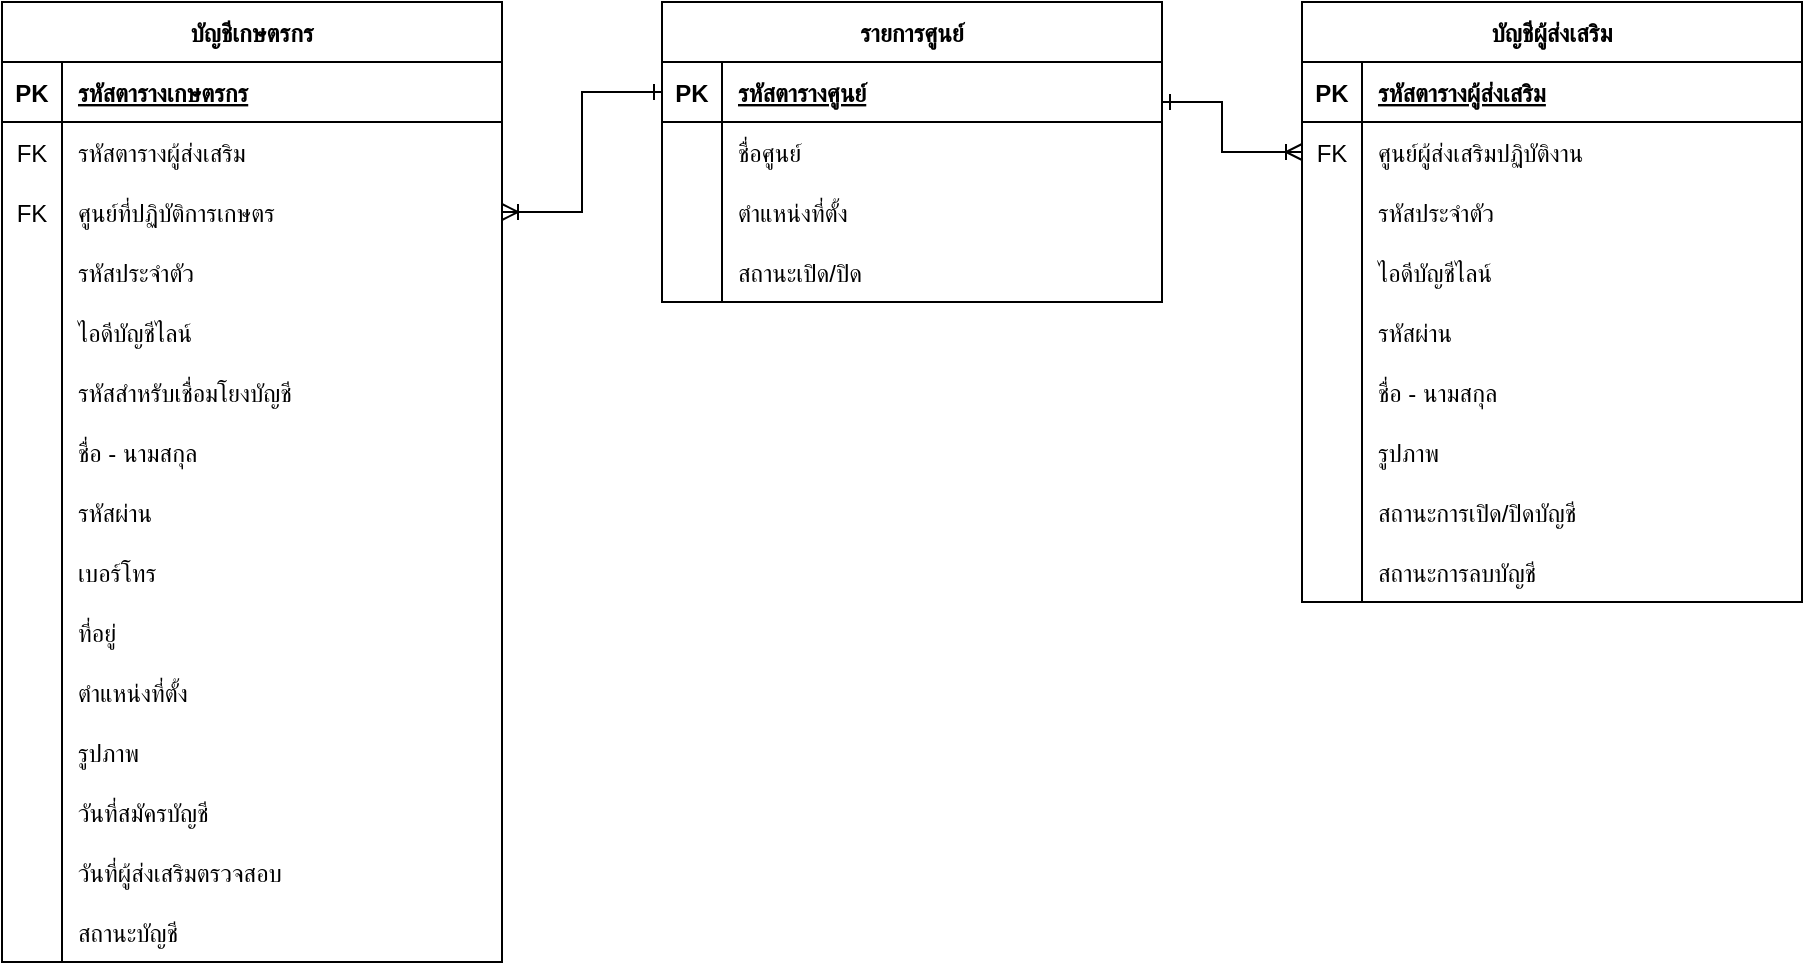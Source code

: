 <mxfile version="22.0.4" type="google">
  <diagram name="หน้า-1" id="Cu3fwMvCDPrrXKlW3Qr1">
    <mxGraphModel grid="1" page="1" gridSize="10" guides="1" tooltips="1" connect="1" arrows="1" fold="1" pageScale="1" pageWidth="827" pageHeight="1169" math="0" shadow="0">
      <root>
        <mxCell id="0" />
        <mxCell id="1" parent="0" />
        <mxCell id="KKC-uogGLHOaM2kBsAEY-1" value="บัญชีผู้ส่งเสริม" style="shape=table;startSize=30;container=1;collapsible=1;childLayout=tableLayout;fixedRows=1;rowLines=0;fontStyle=1;align=center;resizeLast=1;" vertex="1" parent="1">
          <mxGeometry x="-40" y="-200" width="250" height="300" as="geometry" />
        </mxCell>
        <mxCell id="KKC-uogGLHOaM2kBsAEY-2" value="" style="shape=partialRectangle;collapsible=0;dropTarget=0;pointerEvents=0;fillColor=none;points=[[0,0.5],[1,0.5]];portConstraint=eastwest;top=0;left=0;right=0;bottom=1;" vertex="1" parent="KKC-uogGLHOaM2kBsAEY-1">
          <mxGeometry y="30" width="250" height="30" as="geometry" />
        </mxCell>
        <mxCell id="KKC-uogGLHOaM2kBsAEY-3" value="PK" style="shape=partialRectangle;overflow=hidden;connectable=0;fillColor=none;top=0;left=0;bottom=0;right=0;fontStyle=1;" vertex="1" parent="KKC-uogGLHOaM2kBsAEY-2">
          <mxGeometry width="30" height="30" as="geometry">
            <mxRectangle width="30" height="30" as="alternateBounds" />
          </mxGeometry>
        </mxCell>
        <mxCell id="KKC-uogGLHOaM2kBsAEY-4" value="รหัสตารางผู้ส่งเสริม" style="shape=partialRectangle;overflow=hidden;connectable=0;fillColor=none;top=0;left=0;bottom=0;right=0;align=left;spacingLeft=6;fontStyle=5;" vertex="1" parent="KKC-uogGLHOaM2kBsAEY-2">
          <mxGeometry x="30" width="220" height="30" as="geometry">
            <mxRectangle width="220" height="30" as="alternateBounds" />
          </mxGeometry>
        </mxCell>
        <mxCell id="KKC-uogGLHOaM2kBsAEY-5" value="" style="shape=partialRectangle;collapsible=0;dropTarget=0;pointerEvents=0;fillColor=none;points=[[0,0.5],[1,0.5]];portConstraint=eastwest;top=0;left=0;right=0;bottom=0;" vertex="1" parent="KKC-uogGLHOaM2kBsAEY-1">
          <mxGeometry y="60" width="250" height="30" as="geometry" />
        </mxCell>
        <mxCell id="KKC-uogGLHOaM2kBsAEY-6" value="FK" style="shape=partialRectangle;overflow=hidden;connectable=0;fillColor=none;top=0;left=0;bottom=0;right=0;" vertex="1" parent="KKC-uogGLHOaM2kBsAEY-5">
          <mxGeometry width="30" height="30" as="geometry">
            <mxRectangle width="30" height="30" as="alternateBounds" />
          </mxGeometry>
        </mxCell>
        <mxCell id="KKC-uogGLHOaM2kBsAEY-7" value="ศูนย์ผู้ส่งเสริมปฏิบัติงาน" style="shape=partialRectangle;overflow=hidden;connectable=0;fillColor=none;top=0;left=0;bottom=0;right=0;align=left;spacingLeft=6;" vertex="1" parent="KKC-uogGLHOaM2kBsAEY-5">
          <mxGeometry x="30" width="220" height="30" as="geometry">
            <mxRectangle width="220" height="30" as="alternateBounds" />
          </mxGeometry>
        </mxCell>
        <mxCell id="KKC-uogGLHOaM2kBsAEY-8" style="shape=partialRectangle;collapsible=0;dropTarget=0;pointerEvents=0;fillColor=none;points=[[0,0.5],[1,0.5]];portConstraint=eastwest;top=0;left=0;right=0;bottom=0;" vertex="1" parent="KKC-uogGLHOaM2kBsAEY-1">
          <mxGeometry y="90" width="250" height="30" as="geometry" />
        </mxCell>
        <mxCell id="KKC-uogGLHOaM2kBsAEY-9" style="shape=partialRectangle;overflow=hidden;connectable=0;fillColor=none;top=0;left=0;bottom=0;right=0;" vertex="1" parent="KKC-uogGLHOaM2kBsAEY-8">
          <mxGeometry width="30" height="30" as="geometry">
            <mxRectangle width="30" height="30" as="alternateBounds" />
          </mxGeometry>
        </mxCell>
        <mxCell id="KKC-uogGLHOaM2kBsAEY-10" value="รหัสประจำตัว" style="shape=partialRectangle;overflow=hidden;connectable=0;fillColor=none;top=0;left=0;bottom=0;right=0;align=left;spacingLeft=6;" vertex="1" parent="KKC-uogGLHOaM2kBsAEY-8">
          <mxGeometry x="30" width="220" height="30" as="geometry">
            <mxRectangle width="220" height="30" as="alternateBounds" />
          </mxGeometry>
        </mxCell>
        <mxCell id="KKC-uogGLHOaM2kBsAEY-11" style="shape=partialRectangle;collapsible=0;dropTarget=0;pointerEvents=0;fillColor=none;points=[[0,0.5],[1,0.5]];portConstraint=eastwest;top=0;left=0;right=0;bottom=0;" vertex="1" parent="KKC-uogGLHOaM2kBsAEY-1">
          <mxGeometry y="120" width="250" height="30" as="geometry" />
        </mxCell>
        <mxCell id="KKC-uogGLHOaM2kBsAEY-12" style="shape=partialRectangle;overflow=hidden;connectable=0;fillColor=none;top=0;left=0;bottom=0;right=0;" vertex="1" parent="KKC-uogGLHOaM2kBsAEY-11">
          <mxGeometry width="30" height="30" as="geometry">
            <mxRectangle width="30" height="30" as="alternateBounds" />
          </mxGeometry>
        </mxCell>
        <mxCell id="KKC-uogGLHOaM2kBsAEY-13" value="ไอดีบัญชีไลน์" style="shape=partialRectangle;overflow=hidden;connectable=0;fillColor=none;top=0;left=0;bottom=0;right=0;align=left;spacingLeft=6;" vertex="1" parent="KKC-uogGLHOaM2kBsAEY-11">
          <mxGeometry x="30" width="220" height="30" as="geometry">
            <mxRectangle width="220" height="30" as="alternateBounds" />
          </mxGeometry>
        </mxCell>
        <mxCell id="KKC-uogGLHOaM2kBsAEY-14" style="shape=partialRectangle;collapsible=0;dropTarget=0;pointerEvents=0;fillColor=none;points=[[0,0.5],[1,0.5]];portConstraint=eastwest;top=0;left=0;right=0;bottom=0;" vertex="1" parent="KKC-uogGLHOaM2kBsAEY-1">
          <mxGeometry y="150" width="250" height="30" as="geometry" />
        </mxCell>
        <mxCell id="KKC-uogGLHOaM2kBsAEY-15" style="shape=partialRectangle;overflow=hidden;connectable=0;fillColor=none;top=0;left=0;bottom=0;right=0;" vertex="1" parent="KKC-uogGLHOaM2kBsAEY-14">
          <mxGeometry width="30" height="30" as="geometry">
            <mxRectangle width="30" height="30" as="alternateBounds" />
          </mxGeometry>
        </mxCell>
        <mxCell id="KKC-uogGLHOaM2kBsAEY-16" value="รหัสผ่าน" style="shape=partialRectangle;overflow=hidden;connectable=0;fillColor=none;top=0;left=0;bottom=0;right=0;align=left;spacingLeft=6;" vertex="1" parent="KKC-uogGLHOaM2kBsAEY-14">
          <mxGeometry x="30" width="220" height="30" as="geometry">
            <mxRectangle width="220" height="30" as="alternateBounds" />
          </mxGeometry>
        </mxCell>
        <mxCell id="KKC-uogGLHOaM2kBsAEY-17" style="shape=partialRectangle;collapsible=0;dropTarget=0;pointerEvents=0;fillColor=none;points=[[0,0.5],[1,0.5]];portConstraint=eastwest;top=0;left=0;right=0;bottom=0;" vertex="1" parent="KKC-uogGLHOaM2kBsAEY-1">
          <mxGeometry y="180" width="250" height="30" as="geometry" />
        </mxCell>
        <mxCell id="KKC-uogGLHOaM2kBsAEY-18" value="" style="shape=partialRectangle;overflow=hidden;connectable=0;fillColor=none;top=0;left=0;bottom=0;right=0;" vertex="1" parent="KKC-uogGLHOaM2kBsAEY-17">
          <mxGeometry width="30" height="30" as="geometry">
            <mxRectangle width="30" height="30" as="alternateBounds" />
          </mxGeometry>
        </mxCell>
        <mxCell id="KKC-uogGLHOaM2kBsAEY-19" value="ชื่อ - นามสกุล" style="shape=partialRectangle;overflow=hidden;connectable=0;fillColor=none;top=0;left=0;bottom=0;right=0;align=left;spacingLeft=6;" vertex="1" parent="KKC-uogGLHOaM2kBsAEY-17">
          <mxGeometry x="30" width="220" height="30" as="geometry">
            <mxRectangle width="220" height="30" as="alternateBounds" />
          </mxGeometry>
        </mxCell>
        <mxCell id="KKC-uogGLHOaM2kBsAEY-20" style="shape=partialRectangle;collapsible=0;dropTarget=0;pointerEvents=0;fillColor=none;points=[[0,0.5],[1,0.5]];portConstraint=eastwest;top=0;left=0;right=0;bottom=0;" vertex="1" parent="KKC-uogGLHOaM2kBsAEY-1">
          <mxGeometry y="210" width="250" height="30" as="geometry" />
        </mxCell>
        <mxCell id="KKC-uogGLHOaM2kBsAEY-21" style="shape=partialRectangle;overflow=hidden;connectable=0;fillColor=none;top=0;left=0;bottom=0;right=0;" vertex="1" parent="KKC-uogGLHOaM2kBsAEY-20">
          <mxGeometry width="30" height="30" as="geometry">
            <mxRectangle width="30" height="30" as="alternateBounds" />
          </mxGeometry>
        </mxCell>
        <mxCell id="KKC-uogGLHOaM2kBsAEY-22" value="รูปภาพ" style="shape=partialRectangle;overflow=hidden;connectable=0;fillColor=none;top=0;left=0;bottom=0;right=0;align=left;spacingLeft=6;" vertex="1" parent="KKC-uogGLHOaM2kBsAEY-20">
          <mxGeometry x="30" width="220" height="30" as="geometry">
            <mxRectangle width="220" height="30" as="alternateBounds" />
          </mxGeometry>
        </mxCell>
        <mxCell id="KKC-uogGLHOaM2kBsAEY-23" style="shape=partialRectangle;collapsible=0;dropTarget=0;pointerEvents=0;fillColor=none;points=[[0,0.5],[1,0.5]];portConstraint=eastwest;top=0;left=0;right=0;bottom=0;" vertex="1" parent="KKC-uogGLHOaM2kBsAEY-1">
          <mxGeometry y="240" width="250" height="30" as="geometry" />
        </mxCell>
        <mxCell id="KKC-uogGLHOaM2kBsAEY-24" style="shape=partialRectangle;overflow=hidden;connectable=0;fillColor=none;top=0;left=0;bottom=0;right=0;" vertex="1" parent="KKC-uogGLHOaM2kBsAEY-23">
          <mxGeometry width="30" height="30" as="geometry">
            <mxRectangle width="30" height="30" as="alternateBounds" />
          </mxGeometry>
        </mxCell>
        <mxCell id="KKC-uogGLHOaM2kBsAEY-25" value="สถานะการเปิด/ปิดบัญชี" style="shape=partialRectangle;overflow=hidden;connectable=0;fillColor=none;top=0;left=0;bottom=0;right=0;align=left;spacingLeft=6;" vertex="1" parent="KKC-uogGLHOaM2kBsAEY-23">
          <mxGeometry x="30" width="220" height="30" as="geometry">
            <mxRectangle width="220" height="30" as="alternateBounds" />
          </mxGeometry>
        </mxCell>
        <mxCell id="KKC-uogGLHOaM2kBsAEY-26" style="shape=partialRectangle;collapsible=0;dropTarget=0;pointerEvents=0;fillColor=none;points=[[0,0.5],[1,0.5]];portConstraint=eastwest;top=0;left=0;right=0;bottom=0;" vertex="1" parent="KKC-uogGLHOaM2kBsAEY-1">
          <mxGeometry y="270" width="250" height="30" as="geometry" />
        </mxCell>
        <mxCell id="KKC-uogGLHOaM2kBsAEY-27" style="shape=partialRectangle;overflow=hidden;connectable=0;fillColor=none;top=0;left=0;bottom=0;right=0;" vertex="1" parent="KKC-uogGLHOaM2kBsAEY-26">
          <mxGeometry width="30" height="30" as="geometry">
            <mxRectangle width="30" height="30" as="alternateBounds" />
          </mxGeometry>
        </mxCell>
        <mxCell id="KKC-uogGLHOaM2kBsAEY-28" value="สถานะการลบบัญชี" style="shape=partialRectangle;overflow=hidden;connectable=0;fillColor=none;top=0;left=0;bottom=0;right=0;align=left;spacingLeft=6;" vertex="1" parent="KKC-uogGLHOaM2kBsAEY-26">
          <mxGeometry x="30" width="220" height="30" as="geometry">
            <mxRectangle width="220" height="30" as="alternateBounds" />
          </mxGeometry>
        </mxCell>
        <mxCell id="KKC-uogGLHOaM2kBsAEY-29" value="รายการศูนย์" style="shape=table;startSize=30;container=1;collapsible=1;childLayout=tableLayout;fixedRows=1;rowLines=0;fontStyle=1;align=center;resizeLast=1;" vertex="1" parent="1">
          <mxGeometry x="-360" y="-200" width="250" height="150" as="geometry" />
        </mxCell>
        <mxCell id="KKC-uogGLHOaM2kBsAEY-30" value="" style="shape=partialRectangle;collapsible=0;dropTarget=0;pointerEvents=0;fillColor=none;points=[[0,0.5],[1,0.5]];portConstraint=eastwest;top=0;left=0;right=0;bottom=1;" vertex="1" parent="KKC-uogGLHOaM2kBsAEY-29">
          <mxGeometry y="30" width="250" height="30" as="geometry" />
        </mxCell>
        <mxCell id="KKC-uogGLHOaM2kBsAEY-31" value="PK" style="shape=partialRectangle;overflow=hidden;connectable=0;fillColor=none;top=0;left=0;bottom=0;right=0;fontStyle=1;" vertex="1" parent="KKC-uogGLHOaM2kBsAEY-30">
          <mxGeometry width="30" height="30" as="geometry">
            <mxRectangle width="30" height="30" as="alternateBounds" />
          </mxGeometry>
        </mxCell>
        <mxCell id="KKC-uogGLHOaM2kBsAEY-32" value="รหัสตารางศูนย์" style="shape=partialRectangle;overflow=hidden;connectable=0;fillColor=none;top=0;left=0;bottom=0;right=0;align=left;spacingLeft=6;fontStyle=5;" vertex="1" parent="KKC-uogGLHOaM2kBsAEY-30">
          <mxGeometry x="30" width="220" height="30" as="geometry">
            <mxRectangle width="220" height="30" as="alternateBounds" />
          </mxGeometry>
        </mxCell>
        <mxCell id="KKC-uogGLHOaM2kBsAEY-33" value="" style="shape=partialRectangle;collapsible=0;dropTarget=0;pointerEvents=0;fillColor=none;points=[[0,0.5],[1,0.5]];portConstraint=eastwest;top=0;left=0;right=0;bottom=0;" vertex="1" parent="KKC-uogGLHOaM2kBsAEY-29">
          <mxGeometry y="60" width="250" height="30" as="geometry" />
        </mxCell>
        <mxCell id="KKC-uogGLHOaM2kBsAEY-34" value="" style="shape=partialRectangle;overflow=hidden;connectable=0;fillColor=none;top=0;left=0;bottom=0;right=0;" vertex="1" parent="KKC-uogGLHOaM2kBsAEY-33">
          <mxGeometry width="30" height="30" as="geometry">
            <mxRectangle width="30" height="30" as="alternateBounds" />
          </mxGeometry>
        </mxCell>
        <mxCell id="KKC-uogGLHOaM2kBsAEY-35" value="ชื่อศูนย์" style="shape=partialRectangle;overflow=hidden;connectable=0;fillColor=none;top=0;left=0;bottom=0;right=0;align=left;spacingLeft=6;" vertex="1" parent="KKC-uogGLHOaM2kBsAEY-33">
          <mxGeometry x="30" width="220" height="30" as="geometry">
            <mxRectangle width="220" height="30" as="alternateBounds" />
          </mxGeometry>
        </mxCell>
        <mxCell id="KKC-uogGLHOaM2kBsAEY-36" style="shape=partialRectangle;collapsible=0;dropTarget=0;pointerEvents=0;fillColor=none;points=[[0,0.5],[1,0.5]];portConstraint=eastwest;top=0;left=0;right=0;bottom=0;" vertex="1" parent="KKC-uogGLHOaM2kBsAEY-29">
          <mxGeometry y="90" width="250" height="30" as="geometry" />
        </mxCell>
        <mxCell id="KKC-uogGLHOaM2kBsAEY-37" value="" style="shape=partialRectangle;overflow=hidden;connectable=0;fillColor=none;top=0;left=0;bottom=0;right=0;" vertex="1" parent="KKC-uogGLHOaM2kBsAEY-36">
          <mxGeometry width="30" height="30" as="geometry">
            <mxRectangle width="30" height="30" as="alternateBounds" />
          </mxGeometry>
        </mxCell>
        <mxCell id="KKC-uogGLHOaM2kBsAEY-38" value="ตำแหน่งที่ตั้ง" style="shape=partialRectangle;overflow=hidden;connectable=0;fillColor=none;top=0;left=0;bottom=0;right=0;align=left;spacingLeft=6;" vertex="1" parent="KKC-uogGLHOaM2kBsAEY-36">
          <mxGeometry x="30" width="220" height="30" as="geometry">
            <mxRectangle width="220" height="30" as="alternateBounds" />
          </mxGeometry>
        </mxCell>
        <mxCell id="KKC-uogGLHOaM2kBsAEY-39" style="shape=partialRectangle;collapsible=0;dropTarget=0;pointerEvents=0;fillColor=none;points=[[0,0.5],[1,0.5]];portConstraint=eastwest;top=0;left=0;right=0;bottom=0;" vertex="1" parent="KKC-uogGLHOaM2kBsAEY-29">
          <mxGeometry y="120" width="250" height="30" as="geometry" />
        </mxCell>
        <mxCell id="KKC-uogGLHOaM2kBsAEY-40" style="shape=partialRectangle;overflow=hidden;connectable=0;fillColor=none;top=0;left=0;bottom=0;right=0;" vertex="1" parent="KKC-uogGLHOaM2kBsAEY-39">
          <mxGeometry width="30" height="30" as="geometry">
            <mxRectangle width="30" height="30" as="alternateBounds" />
          </mxGeometry>
        </mxCell>
        <mxCell id="KKC-uogGLHOaM2kBsAEY-41" value="สถานะเปิด/ปิด" style="shape=partialRectangle;overflow=hidden;connectable=0;fillColor=none;top=0;left=0;bottom=0;right=0;align=left;spacingLeft=6;" vertex="1" parent="KKC-uogGLHOaM2kBsAEY-39">
          <mxGeometry x="30" width="220" height="30" as="geometry">
            <mxRectangle width="220" height="30" as="alternateBounds" />
          </mxGeometry>
        </mxCell>
        <mxCell id="KKC-uogGLHOaM2kBsAEY-42" value="บัญชีเกษตรกร" style="shape=table;startSize=30;container=1;collapsible=1;childLayout=tableLayout;fixedRows=1;rowLines=0;fontStyle=1;align=center;resizeLast=1;flipH=0;flipV=0;direction=east;" vertex="1" parent="1">
          <mxGeometry x="-690" y="-200" width="250" height="480" as="geometry">
            <mxRectangle x="-670" y="200" width="90" height="30" as="alternateBounds" />
          </mxGeometry>
        </mxCell>
        <mxCell id="KKC-uogGLHOaM2kBsAEY-43" value="" style="shape=partialRectangle;collapsible=0;dropTarget=0;pointerEvents=0;fillColor=none;points=[[0,0.5],[1,0.5]];portConstraint=eastwest;top=0;left=0;right=0;bottom=1;" vertex="1" parent="KKC-uogGLHOaM2kBsAEY-42">
          <mxGeometry y="30" width="250" height="30" as="geometry" />
        </mxCell>
        <mxCell id="KKC-uogGLHOaM2kBsAEY-44" value="PK" style="shape=partialRectangle;overflow=hidden;connectable=0;fillColor=none;top=0;left=0;bottom=0;right=0;fontStyle=1;" vertex="1" parent="KKC-uogGLHOaM2kBsAEY-43">
          <mxGeometry width="30" height="30" as="geometry">
            <mxRectangle width="30" height="30" as="alternateBounds" />
          </mxGeometry>
        </mxCell>
        <mxCell id="KKC-uogGLHOaM2kBsAEY-45" value="รหัสตารางเกษตรกร" style="shape=partialRectangle;overflow=hidden;connectable=0;fillColor=none;top=0;left=0;bottom=0;right=0;align=left;spacingLeft=6;fontStyle=5;flipV=0;flipH=1;" vertex="1" parent="KKC-uogGLHOaM2kBsAEY-43">
          <mxGeometry x="30" width="220" height="30" as="geometry">
            <mxRectangle width="220" height="30" as="alternateBounds" />
          </mxGeometry>
        </mxCell>
        <mxCell id="KKC-uogGLHOaM2kBsAEY-46" value="" style="shape=partialRectangle;collapsible=0;dropTarget=0;pointerEvents=0;fillColor=none;points=[[0,0.5],[1,0.5]];portConstraint=eastwest;top=0;left=0;right=0;bottom=0;" vertex="1" parent="KKC-uogGLHOaM2kBsAEY-42">
          <mxGeometry y="60" width="250" height="30" as="geometry" />
        </mxCell>
        <mxCell id="KKC-uogGLHOaM2kBsAEY-47" value="FK" style="shape=partialRectangle;overflow=hidden;connectable=0;fillColor=none;top=0;left=0;bottom=0;right=0;" vertex="1" parent="KKC-uogGLHOaM2kBsAEY-46">
          <mxGeometry width="30" height="30" as="geometry">
            <mxRectangle width="30" height="30" as="alternateBounds" />
          </mxGeometry>
        </mxCell>
        <mxCell id="KKC-uogGLHOaM2kBsAEY-48" value="รหัสตารางผู้ส่งเสริม" style="shape=partialRectangle;overflow=hidden;connectable=0;fillColor=none;top=0;left=0;bottom=0;right=0;align=left;spacingLeft=6;flipH=1;flipV=0;" vertex="1" parent="KKC-uogGLHOaM2kBsAEY-46">
          <mxGeometry x="30" width="220" height="30" as="geometry">
            <mxRectangle width="220" height="30" as="alternateBounds" />
          </mxGeometry>
        </mxCell>
        <mxCell id="KKC-uogGLHOaM2kBsAEY-49" style="shape=partialRectangle;collapsible=0;dropTarget=0;pointerEvents=0;fillColor=none;points=[[0,0.5],[1,0.5]];portConstraint=eastwest;top=0;left=0;right=0;bottom=0;" vertex="1" parent="KKC-uogGLHOaM2kBsAEY-42">
          <mxGeometry y="90" width="250" height="30" as="geometry" />
        </mxCell>
        <mxCell id="KKC-uogGLHOaM2kBsAEY-50" value="FK" style="shape=partialRectangle;overflow=hidden;connectable=0;fillColor=none;top=0;left=0;bottom=0;right=0;" vertex="1" parent="KKC-uogGLHOaM2kBsAEY-49">
          <mxGeometry width="30" height="30" as="geometry">
            <mxRectangle width="30" height="30" as="alternateBounds" />
          </mxGeometry>
        </mxCell>
        <mxCell id="KKC-uogGLHOaM2kBsAEY-51" value="ศูนย์ที่ปฏิบัติการเกษตร" style="shape=partialRectangle;overflow=hidden;connectable=0;fillColor=none;top=0;left=0;bottom=0;right=0;align=left;spacingLeft=6;flipH=1;flipV=0;" vertex="1" parent="KKC-uogGLHOaM2kBsAEY-49">
          <mxGeometry x="30" width="220" height="30" as="geometry">
            <mxRectangle width="220" height="30" as="alternateBounds" />
          </mxGeometry>
        </mxCell>
        <mxCell id="KKC-uogGLHOaM2kBsAEY-52" style="shape=partialRectangle;collapsible=0;dropTarget=0;pointerEvents=0;fillColor=none;points=[[0,0.5],[1,0.5]];portConstraint=eastwest;top=0;left=0;right=0;bottom=0;" vertex="1" parent="KKC-uogGLHOaM2kBsAEY-42">
          <mxGeometry y="120" width="250" height="30" as="geometry" />
        </mxCell>
        <mxCell id="KKC-uogGLHOaM2kBsAEY-53" style="shape=partialRectangle;overflow=hidden;connectable=0;fillColor=none;top=0;left=0;bottom=0;right=0;" vertex="1" parent="KKC-uogGLHOaM2kBsAEY-52">
          <mxGeometry width="30" height="30" as="geometry">
            <mxRectangle width="30" height="30" as="alternateBounds" />
          </mxGeometry>
        </mxCell>
        <mxCell id="KKC-uogGLHOaM2kBsAEY-54" value="รหัสประจำตัว" style="shape=partialRectangle;overflow=hidden;connectable=0;fillColor=none;top=0;left=0;bottom=0;right=0;align=left;spacingLeft=6;flipH=1;flipV=0;" vertex="1" parent="KKC-uogGLHOaM2kBsAEY-52">
          <mxGeometry x="30" width="220" height="30" as="geometry">
            <mxRectangle width="220" height="30" as="alternateBounds" />
          </mxGeometry>
        </mxCell>
        <mxCell id="KKC-uogGLHOaM2kBsAEY-55" style="shape=partialRectangle;collapsible=0;dropTarget=0;pointerEvents=0;fillColor=none;points=[[0,0.5],[1,0.5]];portConstraint=eastwest;top=0;left=0;right=0;bottom=0;" vertex="1" parent="KKC-uogGLHOaM2kBsAEY-42">
          <mxGeometry y="150" width="250" height="30" as="geometry" />
        </mxCell>
        <mxCell id="KKC-uogGLHOaM2kBsAEY-56" style="shape=partialRectangle;overflow=hidden;connectable=0;fillColor=none;top=0;left=0;bottom=0;right=0;" vertex="1" parent="KKC-uogGLHOaM2kBsAEY-55">
          <mxGeometry width="30" height="30" as="geometry">
            <mxRectangle width="30" height="30" as="alternateBounds" />
          </mxGeometry>
        </mxCell>
        <mxCell id="KKC-uogGLHOaM2kBsAEY-57" value="ไอดีบัญชีไลน์" style="shape=partialRectangle;overflow=hidden;connectable=0;fillColor=none;top=0;left=0;bottom=0;right=0;align=left;spacingLeft=6;flipH=1;flipV=0;" vertex="1" parent="KKC-uogGLHOaM2kBsAEY-55">
          <mxGeometry x="30" width="220" height="30" as="geometry">
            <mxRectangle width="220" height="30" as="alternateBounds" />
          </mxGeometry>
        </mxCell>
        <mxCell id="KKC-uogGLHOaM2kBsAEY-58" style="shape=partialRectangle;collapsible=0;dropTarget=0;pointerEvents=0;fillColor=none;points=[[0,0.5],[1,0.5]];portConstraint=eastwest;top=0;left=0;right=0;bottom=0;" vertex="1" parent="KKC-uogGLHOaM2kBsAEY-42">
          <mxGeometry y="180" width="250" height="30" as="geometry" />
        </mxCell>
        <mxCell id="KKC-uogGLHOaM2kBsAEY-59" style="shape=partialRectangle;overflow=hidden;connectable=0;fillColor=none;top=0;left=0;bottom=0;right=0;" vertex="1" parent="KKC-uogGLHOaM2kBsAEY-58">
          <mxGeometry width="30" height="30" as="geometry">
            <mxRectangle width="30" height="30" as="alternateBounds" />
          </mxGeometry>
        </mxCell>
        <mxCell id="KKC-uogGLHOaM2kBsAEY-60" value="รหัสสำหรับเชื่อมโยงบัญชี" style="shape=partialRectangle;overflow=hidden;connectable=0;fillColor=none;top=0;left=0;bottom=0;right=0;align=left;spacingLeft=6;flipH=1;flipV=0;" vertex="1" parent="KKC-uogGLHOaM2kBsAEY-58">
          <mxGeometry x="30" width="220" height="30" as="geometry">
            <mxRectangle width="220" height="30" as="alternateBounds" />
          </mxGeometry>
        </mxCell>
        <mxCell id="KKC-uogGLHOaM2kBsAEY-61" style="shape=partialRectangle;collapsible=0;dropTarget=0;pointerEvents=0;fillColor=none;points=[[0,0.5],[1,0.5]];portConstraint=eastwest;top=0;left=0;right=0;bottom=0;" vertex="1" parent="KKC-uogGLHOaM2kBsAEY-42">
          <mxGeometry y="210" width="250" height="30" as="geometry" />
        </mxCell>
        <mxCell id="KKC-uogGLHOaM2kBsAEY-62" style="shape=partialRectangle;overflow=hidden;connectable=0;fillColor=none;top=0;left=0;bottom=0;right=0;" vertex="1" parent="KKC-uogGLHOaM2kBsAEY-61">
          <mxGeometry width="30" height="30" as="geometry">
            <mxRectangle width="30" height="30" as="alternateBounds" />
          </mxGeometry>
        </mxCell>
        <mxCell id="KKC-uogGLHOaM2kBsAEY-63" value="ชื่อ - นามสกุล" style="shape=partialRectangle;overflow=hidden;connectable=0;fillColor=none;top=0;left=0;bottom=0;right=0;align=left;spacingLeft=6;flipH=1;flipV=0;" vertex="1" parent="KKC-uogGLHOaM2kBsAEY-61">
          <mxGeometry x="30" width="220" height="30" as="geometry">
            <mxRectangle width="220" height="30" as="alternateBounds" />
          </mxGeometry>
        </mxCell>
        <mxCell id="KKC-uogGLHOaM2kBsAEY-64" style="shape=partialRectangle;collapsible=0;dropTarget=0;pointerEvents=0;fillColor=none;points=[[0,0.5],[1,0.5]];portConstraint=eastwest;top=0;left=0;right=0;bottom=0;" vertex="1" parent="KKC-uogGLHOaM2kBsAEY-42">
          <mxGeometry y="240" width="250" height="30" as="geometry" />
        </mxCell>
        <mxCell id="KKC-uogGLHOaM2kBsAEY-65" style="shape=partialRectangle;overflow=hidden;connectable=0;fillColor=none;top=0;left=0;bottom=0;right=0;" vertex="1" parent="KKC-uogGLHOaM2kBsAEY-64">
          <mxGeometry width="30" height="30" as="geometry">
            <mxRectangle width="30" height="30" as="alternateBounds" />
          </mxGeometry>
        </mxCell>
        <mxCell id="KKC-uogGLHOaM2kBsAEY-66" value="รหัสผ่าน" style="shape=partialRectangle;overflow=hidden;connectable=0;fillColor=none;top=0;left=0;bottom=0;right=0;align=left;spacingLeft=6;flipH=1;flipV=0;" vertex="1" parent="KKC-uogGLHOaM2kBsAEY-64">
          <mxGeometry x="30" width="220" height="30" as="geometry">
            <mxRectangle width="220" height="30" as="alternateBounds" />
          </mxGeometry>
        </mxCell>
        <mxCell id="KKC-uogGLHOaM2kBsAEY-67" style="shape=partialRectangle;collapsible=0;dropTarget=0;pointerEvents=0;fillColor=none;points=[[0,0.5],[1,0.5]];portConstraint=eastwest;top=0;left=0;right=0;bottom=0;" vertex="1" parent="KKC-uogGLHOaM2kBsAEY-42">
          <mxGeometry y="270" width="250" height="30" as="geometry" />
        </mxCell>
        <mxCell id="KKC-uogGLHOaM2kBsAEY-68" style="shape=partialRectangle;overflow=hidden;connectable=0;fillColor=none;top=0;left=0;bottom=0;right=0;" vertex="1" parent="KKC-uogGLHOaM2kBsAEY-67">
          <mxGeometry width="30" height="30" as="geometry">
            <mxRectangle width="30" height="30" as="alternateBounds" />
          </mxGeometry>
        </mxCell>
        <mxCell id="KKC-uogGLHOaM2kBsAEY-69" value="เบอร์โทร" style="shape=partialRectangle;overflow=hidden;connectable=0;fillColor=none;top=0;left=0;bottom=0;right=0;align=left;spacingLeft=6;flipH=1;flipV=0;" vertex="1" parent="KKC-uogGLHOaM2kBsAEY-67">
          <mxGeometry x="30" width="220" height="30" as="geometry">
            <mxRectangle width="220" height="30" as="alternateBounds" />
          </mxGeometry>
        </mxCell>
        <mxCell id="KKC-uogGLHOaM2kBsAEY-70" style="shape=partialRectangle;collapsible=0;dropTarget=0;pointerEvents=0;fillColor=none;points=[[0,0.5],[1,0.5]];portConstraint=eastwest;top=0;left=0;right=0;bottom=0;" vertex="1" parent="KKC-uogGLHOaM2kBsAEY-42">
          <mxGeometry y="300" width="250" height="30" as="geometry" />
        </mxCell>
        <mxCell id="KKC-uogGLHOaM2kBsAEY-71" style="shape=partialRectangle;overflow=hidden;connectable=0;fillColor=none;top=0;left=0;bottom=0;right=0;" vertex="1" parent="KKC-uogGLHOaM2kBsAEY-70">
          <mxGeometry width="30" height="30" as="geometry">
            <mxRectangle width="30" height="30" as="alternateBounds" />
          </mxGeometry>
        </mxCell>
        <mxCell id="KKC-uogGLHOaM2kBsAEY-72" value="ที่อยู่" style="shape=partialRectangle;overflow=hidden;connectable=0;fillColor=none;top=0;left=0;bottom=0;right=0;align=left;spacingLeft=6;flipH=1;flipV=0;" vertex="1" parent="KKC-uogGLHOaM2kBsAEY-70">
          <mxGeometry x="30" width="220" height="30" as="geometry">
            <mxRectangle width="220" height="30" as="alternateBounds" />
          </mxGeometry>
        </mxCell>
        <mxCell id="KKC-uogGLHOaM2kBsAEY-73" style="shape=partialRectangle;collapsible=0;dropTarget=0;pointerEvents=0;fillColor=none;points=[[0,0.5],[1,0.5]];portConstraint=eastwest;top=0;left=0;right=0;bottom=0;" vertex="1" parent="KKC-uogGLHOaM2kBsAEY-42">
          <mxGeometry y="330" width="250" height="30" as="geometry" />
        </mxCell>
        <mxCell id="KKC-uogGLHOaM2kBsAEY-74" style="shape=partialRectangle;overflow=hidden;connectable=0;fillColor=none;top=0;left=0;bottom=0;right=0;" vertex="1" parent="KKC-uogGLHOaM2kBsAEY-73">
          <mxGeometry width="30" height="30" as="geometry">
            <mxRectangle width="30" height="30" as="alternateBounds" />
          </mxGeometry>
        </mxCell>
        <mxCell id="KKC-uogGLHOaM2kBsAEY-75" value="ตำแหน่งที่ตั้ง" style="shape=partialRectangle;overflow=hidden;connectable=0;fillColor=none;top=0;left=0;bottom=0;right=0;align=left;spacingLeft=6;flipH=1;flipV=0;" vertex="1" parent="KKC-uogGLHOaM2kBsAEY-73">
          <mxGeometry x="30" width="220" height="30" as="geometry">
            <mxRectangle width="220" height="30" as="alternateBounds" />
          </mxGeometry>
        </mxCell>
        <mxCell id="KKC-uogGLHOaM2kBsAEY-76" style="shape=partialRectangle;collapsible=0;dropTarget=0;pointerEvents=0;fillColor=none;points=[[0,0.5],[1,0.5]];portConstraint=eastwest;top=0;left=0;right=0;bottom=0;" vertex="1" parent="KKC-uogGLHOaM2kBsAEY-42">
          <mxGeometry y="360" width="250" height="30" as="geometry" />
        </mxCell>
        <mxCell id="KKC-uogGLHOaM2kBsAEY-77" value="" style="shape=partialRectangle;overflow=hidden;connectable=0;fillColor=none;top=0;left=0;bottom=0;right=0;" vertex="1" parent="KKC-uogGLHOaM2kBsAEY-76">
          <mxGeometry width="30" height="30" as="geometry">
            <mxRectangle width="30" height="30" as="alternateBounds" />
          </mxGeometry>
        </mxCell>
        <mxCell id="KKC-uogGLHOaM2kBsAEY-78" value="รูปภาพ" style="shape=partialRectangle;overflow=hidden;connectable=0;fillColor=none;top=0;left=0;bottom=0;right=0;align=left;spacingLeft=6;flipH=1;flipV=0;" vertex="1" parent="KKC-uogGLHOaM2kBsAEY-76">
          <mxGeometry x="30" width="220" height="30" as="geometry">
            <mxRectangle width="220" height="30" as="alternateBounds" />
          </mxGeometry>
        </mxCell>
        <mxCell id="KKC-uogGLHOaM2kBsAEY-79" style="shape=partialRectangle;collapsible=0;dropTarget=0;pointerEvents=0;fillColor=none;points=[[0,0.5],[1,0.5]];portConstraint=eastwest;top=0;left=0;right=0;bottom=0;" vertex="1" parent="KKC-uogGLHOaM2kBsAEY-42">
          <mxGeometry y="390" width="250" height="30" as="geometry" />
        </mxCell>
        <mxCell id="KKC-uogGLHOaM2kBsAEY-80" style="shape=partialRectangle;overflow=hidden;connectable=0;fillColor=none;top=0;left=0;bottom=0;right=0;" vertex="1" parent="KKC-uogGLHOaM2kBsAEY-79">
          <mxGeometry width="30" height="30" as="geometry">
            <mxRectangle width="30" height="30" as="alternateBounds" />
          </mxGeometry>
        </mxCell>
        <mxCell id="KKC-uogGLHOaM2kBsAEY-81" value="วันที่สมัครบัญชี" style="shape=partialRectangle;overflow=hidden;connectable=0;fillColor=none;top=0;left=0;bottom=0;right=0;align=left;spacingLeft=6;flipH=1;flipV=0;" vertex="1" parent="KKC-uogGLHOaM2kBsAEY-79">
          <mxGeometry x="30" width="220" height="30" as="geometry">
            <mxRectangle width="220" height="30" as="alternateBounds" />
          </mxGeometry>
        </mxCell>
        <mxCell id="KKC-uogGLHOaM2kBsAEY-82" style="shape=partialRectangle;collapsible=0;dropTarget=0;pointerEvents=0;fillColor=none;points=[[0,0.5],[1,0.5]];portConstraint=eastwest;top=0;left=0;right=0;bottom=0;" vertex="1" parent="KKC-uogGLHOaM2kBsAEY-42">
          <mxGeometry y="420" width="250" height="30" as="geometry" />
        </mxCell>
        <mxCell id="KKC-uogGLHOaM2kBsAEY-83" style="shape=partialRectangle;overflow=hidden;connectable=0;fillColor=none;top=0;left=0;bottom=0;right=0;" vertex="1" parent="KKC-uogGLHOaM2kBsAEY-82">
          <mxGeometry width="30" height="30" as="geometry">
            <mxRectangle width="30" height="30" as="alternateBounds" />
          </mxGeometry>
        </mxCell>
        <mxCell id="KKC-uogGLHOaM2kBsAEY-84" value="วันที่ผู้ส่งเสริมตรวจสอบ" style="shape=partialRectangle;overflow=hidden;connectable=0;fillColor=none;top=0;left=0;bottom=0;right=0;align=left;spacingLeft=6;flipH=1;flipV=0;" vertex="1" parent="KKC-uogGLHOaM2kBsAEY-82">
          <mxGeometry x="30" width="220" height="30" as="geometry">
            <mxRectangle width="220" height="30" as="alternateBounds" />
          </mxGeometry>
        </mxCell>
        <mxCell id="KKC-uogGLHOaM2kBsAEY-85" style="shape=partialRectangle;collapsible=0;dropTarget=0;pointerEvents=0;fillColor=none;points=[[0,0.5],[1,0.5]];portConstraint=eastwest;top=0;left=0;right=0;bottom=0;" vertex="1" parent="KKC-uogGLHOaM2kBsAEY-42">
          <mxGeometry y="450" width="250" height="30" as="geometry" />
        </mxCell>
        <mxCell id="KKC-uogGLHOaM2kBsAEY-86" style="shape=partialRectangle;overflow=hidden;connectable=0;fillColor=none;top=0;left=0;bottom=0;right=0;" vertex="1" parent="KKC-uogGLHOaM2kBsAEY-85">
          <mxGeometry width="30" height="30" as="geometry">
            <mxRectangle width="30" height="30" as="alternateBounds" />
          </mxGeometry>
        </mxCell>
        <mxCell id="KKC-uogGLHOaM2kBsAEY-87" value="สถานะบัญชี" style="shape=partialRectangle;overflow=hidden;connectable=0;fillColor=none;top=0;left=0;bottom=0;right=0;align=left;spacingLeft=6;flipH=1;flipV=0;" vertex="1" parent="KKC-uogGLHOaM2kBsAEY-85">
          <mxGeometry x="30" width="220" height="30" as="geometry">
            <mxRectangle width="220" height="30" as="alternateBounds" />
          </mxGeometry>
        </mxCell>
        <mxCell id="KKC-uogGLHOaM2kBsAEY-88" style="edgeStyle=orthogonalEdgeStyle;shape=connector;rounded=0;orthogonalLoop=1;jettySize=auto;html=1;exitX=0;exitY=0.5;exitDx=0;exitDy=0;entryX=1;entryY=0.5;entryDx=0;entryDy=0;labelBackgroundColor=default;strokeColor=default;fontFamily=Helvetica;fontSize=12;fontColor=default;startArrow=ERone;startFill=0;endArrow=ERoneToMany;startSize=6;endFill=0;" edge="1" parent="1" source="KKC-uogGLHOaM2kBsAEY-30" target="KKC-uogGLHOaM2kBsAEY-49">
          <mxGeometry relative="1" as="geometry">
            <Array as="points">
              <mxPoint x="-400" y="-155" />
              <mxPoint x="-400" y="-95" />
            </Array>
          </mxGeometry>
        </mxCell>
        <mxCell id="KKC-uogGLHOaM2kBsAEY-89" style="edgeStyle=orthogonalEdgeStyle;shape=connector;rounded=0;orthogonalLoop=1;jettySize=auto;html=1;entryX=0;entryY=0.5;entryDx=0;entryDy=0;labelBackgroundColor=default;strokeColor=default;fontFamily=Helvetica;fontSize=12;fontColor=default;startArrow=ERone;startFill=0;endArrow=ERoneToMany;startSize=6;endFill=0;" edge="1" parent="1" target="KKC-uogGLHOaM2kBsAEY-5">
          <mxGeometry relative="1" as="geometry">
            <mxPoint x="-110" y="-150" as="sourcePoint" />
            <Array as="points">
              <mxPoint x="-80" y="-150" />
              <mxPoint x="-80" y="-125" />
            </Array>
          </mxGeometry>
        </mxCell>
      </root>
    </mxGraphModel>
  </diagram>
</mxfile>

